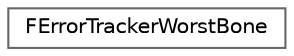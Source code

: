 digraph "Graphical Class Hierarchy"
{
 // INTERACTIVE_SVG=YES
 // LATEX_PDF_SIZE
  bgcolor="transparent";
  edge [fontname=Helvetica,fontsize=10,labelfontname=Helvetica,labelfontsize=10];
  node [fontname=Helvetica,fontsize=10,shape=box,height=0.2,width=0.4];
  rankdir="LR";
  Node0 [id="Node000000",label="FErrorTrackerWorstBone",height=0.2,width=0.4,color="grey40", fillcolor="white", style="filled",URL="$d7/d7c/structFErrorTrackerWorstBone.html",tooltip=" "];
}

